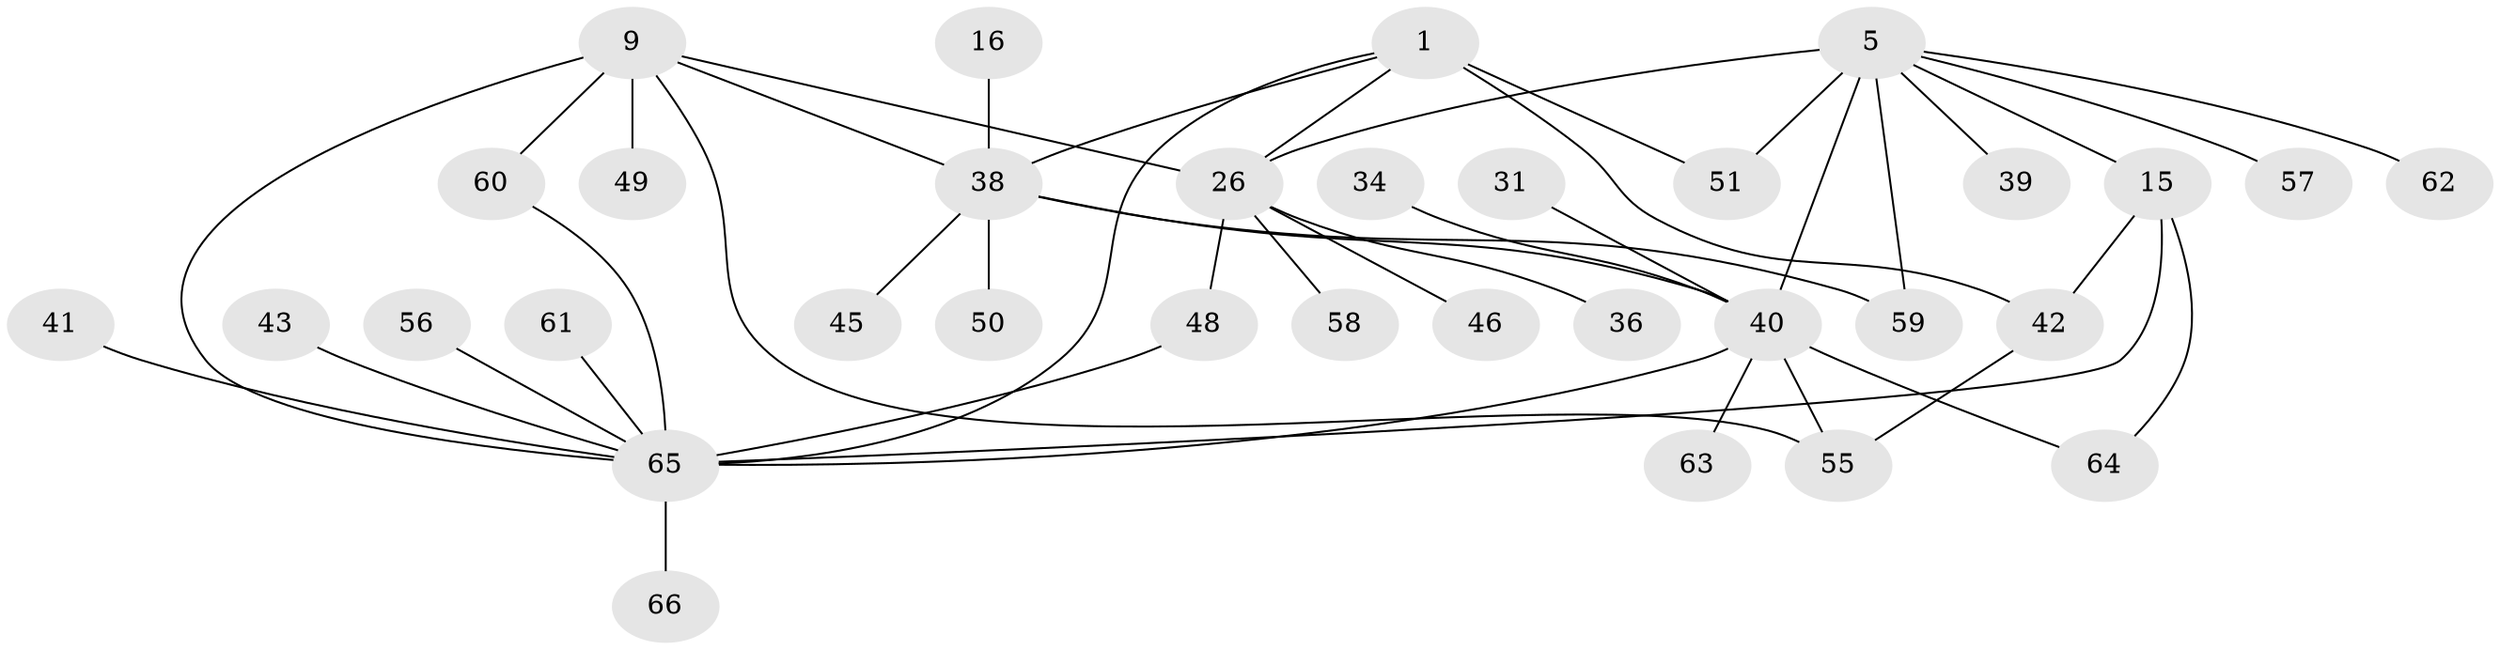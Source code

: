 // original degree distribution, {6: 0.030303030303030304, 3: 0.10606060606060606, 4: 0.06060606060606061, 7: 0.030303030303030304, 5: 0.06060606060606061, 9: 0.030303030303030304, 11: 0.015151515151515152, 1: 0.42424242424242425, 2: 0.24242424242424243}
// Generated by graph-tools (version 1.1) at 2025/54/03/09/25 04:54:53]
// undirected, 33 vertices, 45 edges
graph export_dot {
graph [start="1"]
  node [color=gray90,style=filled];
  1;
  5 [super="+4"];
  9 [super="+8"];
  15;
  16;
  26 [super="+6"];
  31;
  34;
  36 [super="+27"];
  38 [super="+35+12"];
  39;
  40 [super="+32+11"];
  41 [super="+24"];
  42 [super="+3"];
  43;
  45;
  46;
  48;
  49 [super="+44"];
  50;
  51 [super="+47"];
  55 [super="+54"];
  56;
  57;
  58;
  59;
  60;
  61 [super="+52"];
  62;
  63;
  64 [super="+17+25"];
  65 [super="+21+7+28+30+14"];
  66;
  1 -- 42 [weight=2];
  1 -- 51;
  1 -- 65;
  1 -- 26;
  1 -- 38;
  5 -- 39;
  5 -- 57;
  5 -- 59;
  5 -- 15;
  5 -- 62;
  5 -- 40 [weight=2];
  5 -- 51;
  5 -- 26 [weight=2];
  9 -- 60;
  9 -- 49;
  9 -- 55;
  9 -- 65 [weight=2];
  9 -- 26;
  9 -- 38;
  15 -- 42 [weight=2];
  15 -- 64;
  15 -- 65 [weight=3];
  16 -- 38;
  26 -- 36;
  26 -- 46;
  26 -- 48;
  26 -- 58;
  31 -- 40;
  34 -- 40;
  38 -- 40 [weight=2];
  38 -- 45;
  38 -- 50;
  38 -- 59;
  40 -- 64;
  40 -- 55;
  40 -- 63;
  40 -- 65;
  41 -- 65;
  42 -- 55;
  43 -- 65;
  48 -- 65;
  56 -- 65;
  60 -- 65;
  61 -- 65;
  65 -- 66;
}
